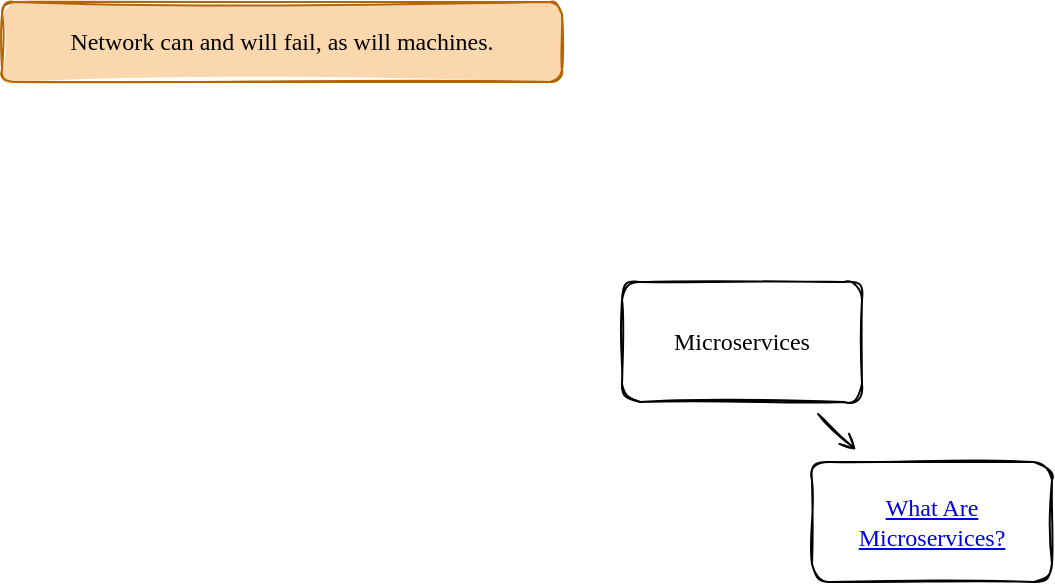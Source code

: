 <mxfile version="20.2.3" type="device" pages="3"><diagram id="-CyxsdIR_kv32mxnBCm7" name="MindMap"><mxGraphModel dx="785" dy="564" grid="1" gridSize="10" guides="1" tooltips="1" connect="1" arrows="1" fold="1" page="1" pageScale="1" pageWidth="850" pageHeight="1100" math="0" shadow="0"><root><mxCell id="0"/><mxCell id="1" parent="0"/><mxCell id="4UTq7UWbENfIUlMjgfQK-3" style="edgeStyle=none;sketch=1;jumpSize=10;orthogonalLoop=1;jettySize=auto;html=1;fontFamily=Comic Sans MS;fontSize=12;endArrow=open;endFill=0;startSize=6;endSize=6;sourcePerimeterSpacing=6;targetPerimeterSpacing=6;" edge="1" parent="1" source="4UTq7UWbENfIUlMjgfQK-1" target="4UTq7UWbENfIUlMjgfQK-2"><mxGeometry relative="1" as="geometry"/></mxCell><mxCell id="4UTq7UWbENfIUlMjgfQK-1" value="Microservices" style="whiteSpace=wrap;html=1;hachureGap=4;fontFamily=Comic Sans MS;fontSize=12;sketch=1;rounded=1;" vertex="1" parent="1"><mxGeometry x="340" y="160" width="120" height="60" as="geometry"/></mxCell><mxCell id="4UTq7UWbENfIUlMjgfQK-2" value="&lt;a href=&quot;data:page/id,m5f6qfyooP-3DUXNlfaz&quot;&gt;What Are Microservices?&lt;/a&gt;" style="whiteSpace=wrap;html=1;hachureGap=4;fontFamily=Comic Sans MS;fontSize=12;sketch=1;rounded=1;" vertex="1" parent="1"><mxGeometry x="435" y="250" width="120" height="60" as="geometry"/></mxCell><mxCell id="EaQ_D9guKEenJEd2441F-1" value="Network can and will fail, as will machines." style="whiteSpace=wrap;html=1;hachureGap=4;fontFamily=Comic Sans MS;fontSize=12;sketch=1;rounded=1;fillColor=#fad7ac;strokeColor=#b46504;fillStyle=solid;" vertex="1" parent="1"><mxGeometry x="30" y="20" width="280" height="40" as="geometry"/></mxCell></root></mxGraphModel></diagram><diagram id="m5f6qfyooP-3DUXNlfaz" name="What Are Microservices?"><mxGraphModel dx="1792" dy="713" grid="1" gridSize="10" guides="1" tooltips="1" connect="1" arrows="1" fold="1" page="0" pageScale="1" pageWidth="850" pageHeight="1100" background="none" math="0" shadow="0"><root><mxCell id="0"/><mxCell id="1" parent="0"/><mxCell id="8c8A2wyxOb4hu5opI_JL-9" style="hachureGap=4;orthogonalLoop=1;jettySize=auto;html=1;fontFamily=Comic Sans MS;fontSize=12;endArrow=open;startSize=8;endSize=8;sourcePerimeterSpacing=8;targetPerimeterSpacing=8;rounded=1;sketch=1;" parent="1" source="8c8A2wyxOb4hu5opI_JL-2" target="8c8A2wyxOb4hu5opI_JL-3" edge="1"><mxGeometry relative="1" as="geometry"/></mxCell><mxCell id="8c8A2wyxOb4hu5opI_JL-2" value="&lt;span style=&quot;font-weight: 400; font-size: 20px;&quot;&gt;&lt;font style=&quot;font-size: 20px;&quot;&gt;Chapter 1 : What Are Microservices?&lt;/font&gt;&lt;/span&gt;" style="whiteSpace=wrap;html=1;hachureGap=4;fontFamily=Comic Sans MS;fontSize=20;sketch=1;rounded=1;fontStyle=1" parent="1" vertex="1"><mxGeometry x="100" y="110" width="435" height="90" as="geometry"/></mxCell><mxCell id="8c8A2wyxOb4hu5opI_JL-3" value="Key Concepts" style="whiteSpace=wrap;html=1;hachureGap=4;fontFamily=Comic Sans MS;fontSize=12;sketch=1;rounded=1;fillColor=#b1ddf0;strokeColor=#10739e;fillStyle=auto;fontStyle=1" parent="1" vertex="1"><mxGeometry x="780" y="260" width="120" height="60" as="geometry"/></mxCell><mxCell id="8c8A2wyxOb4hu5opI_JL-16" style="edgeStyle=orthogonalEdgeStyle;curved=1;rounded=1;sketch=1;hachureGap=4;orthogonalLoop=1;jettySize=auto;html=1;fontFamily=Comic Sans MS;fontSource=https%3A%2F%2Ffonts.googleapis.com%2Fcss%3Ffamily%3DArchitects%2BDaughter;fontSize=12;endArrow=open;startSize=8;endSize=8;sourcePerimeterSpacing=8;targetPerimeterSpacing=8;" parent="1" source="8c8A2wyxOb4hu5opI_JL-4" target="8c8A2wyxOb4hu5opI_JL-12" edge="1"><mxGeometry relative="1" as="geometry"/></mxCell><mxCell id="8c8A2wyxOb4hu5opI_JL-4" value="Independent deployability" style="whiteSpace=wrap;html=1;hachureGap=4;fontFamily=Comic Sans MS;fontSize=12;sketch=1;rounded=1;" parent="1" vertex="1"><mxGeometry x="820" y="330" width="120" height="60" as="geometry"/></mxCell><mxCell id="8c8A2wyxOb4hu5opI_JL-5" value="Modeled around a business domain" style="whiteSpace=wrap;html=1;hachureGap=4;fontFamily=Comic Sans MS;fontSize=12;sketch=1;rounded=1;" parent="1" vertex="1"><mxGeometry x="820" y="400" width="120" height="60" as="geometry"/></mxCell><mxCell id="8c8A2wyxOb4hu5opI_JL-6" value="Owing their own state" style="whiteSpace=wrap;html=1;hachureGap=4;fontFamily=Comic Sans MS;fontSize=12;sketch=1;rounded=1;" parent="1" vertex="1"><mxGeometry x="820" y="470" width="120" height="60" as="geometry"/></mxCell><mxCell id="8c8A2wyxOb4hu5opI_JL-7" value="Size" style="whiteSpace=wrap;html=1;hachureGap=4;fontFamily=Comic Sans MS;fontSize=12;sketch=1;rounded=1;" parent="1" vertex="1"><mxGeometry x="820" y="540" width="120" height="60" as="geometry"/></mxCell><mxCell id="8c8A2wyxOb4hu5opI_JL-8" value="Flexibility" style="whiteSpace=wrap;html=1;hachureGap=4;fontFamily=Comic Sans MS;fontSize=12;sketch=1;rounded=1;" parent="1" vertex="1"><mxGeometry x="820" y="610" width="120" height="60" as="geometry"/></mxCell><mxCell id="8c8A2wyxOb4hu5opI_JL-12" value="No lockstep deployments" style="whiteSpace=wrap;html=1;hachureGap=4;fontFamily=Comic Sans MS;fontSize=12;sketch=1;rounded=1;" parent="1" vertex="1"><mxGeometry x="1005" y="330" width="120" height="60" as="geometry"/></mxCell><mxCell id="cy0WkpFIrtRJYtkPbnjU-2" value="No shared database" style="whiteSpace=wrap;html=1;hachureGap=4;fontFamily=Comic Sans MS;fontSize=12;sketch=1;rounded=1;" parent="1" vertex="1"><mxGeometry x="1005" y="470" width="120" height="60" as="geometry"/></mxCell><mxCell id="cy0WkpFIrtRJYtkPbnjU-4" style="edgeStyle=orthogonalEdgeStyle;curved=1;rounded=1;sketch=1;hachureGap=4;orthogonalLoop=1;jettySize=auto;html=1;fontFamily=Comic Sans MS;fontSource=https%3A%2F%2Ffonts.googleapis.com%2Fcss%3Ffamily%3DArchitects%2BDaughter;fontSize=12;endArrow=open;startSize=8;endSize=8;sourcePerimeterSpacing=8;targetPerimeterSpacing=8;" parent="1" source="8c8A2wyxOb4hu5opI_JL-6" target="cy0WkpFIrtRJYtkPbnjU-2" edge="1"><mxGeometry relative="1" as="geometry"><mxPoint x="958" y="370" as="sourcePoint"/><mxPoint x="1007" y="370" as="targetPoint"/></mxGeometry></mxCell><mxCell id="cy0WkpFIrtRJYtkPbnjU-5" value="Highly contextual, dont worry much" style="whiteSpace=wrap;html=1;hachureGap=4;fontFamily=Comic Sans MS;fontSize=12;sketch=1;rounded=1;" parent="1" vertex="1"><mxGeometry x="1005" y="540" width="120" height="60" as="geometry"/></mxCell><mxCell id="cy0WkpFIrtRJYtkPbnjU-6" style="edgeStyle=orthogonalEdgeStyle;curved=1;rounded=1;sketch=1;hachureGap=4;orthogonalLoop=1;jettySize=auto;html=1;fontFamily=Comic Sans MS;fontSource=https%3A%2F%2Ffonts.googleapis.com%2Fcss%3Ffamily%3DArchitects%2BDaughter;fontSize=12;endArrow=open;startSize=8;endSize=8;sourcePerimeterSpacing=8;targetPerimeterSpacing=8;" parent="1" source="8c8A2wyxOb4hu5opI_JL-7" target="cy0WkpFIrtRJYtkPbnjU-5" edge="1"><mxGeometry relative="1" as="geometry"><mxPoint x="958" y="510" as="sourcePoint"/><mxPoint x="1007" y="510" as="targetPoint"/></mxGeometry></mxCell><mxCell id="cy0WkpFIrtRJYtkPbnjU-7" value="Keep your options open" style="whiteSpace=wrap;html=1;hachureGap=4;fontFamily=Comic Sans MS;fontSize=12;sketch=1;rounded=1;" parent="1" vertex="1"><mxGeometry x="1005" y="610" width="120" height="60" as="geometry"/></mxCell><mxCell id="cy0WkpFIrtRJYtkPbnjU-8" value="Alignement of Architecture and Organization" style="whiteSpace=wrap;html=1;hachureGap=4;fontFamily=Comic Sans MS;fontSize=12;sketch=1;rounded=1;" parent="1" vertex="1"><mxGeometry x="820" y="680" width="120" height="60" as="geometry"/></mxCell><mxCell id="cy0WkpFIrtRJYtkPbnjU-9" style="edgeStyle=orthogonalEdgeStyle;curved=1;rounded=1;sketch=1;hachureGap=4;orthogonalLoop=1;jettySize=auto;html=1;fontFamily=Comic Sans MS;fontSource=https%3A%2F%2Ffonts.googleapis.com%2Fcss%3Ffamily%3DArchitects%2BDaughter;fontSize=12;endArrow=open;startSize=8;endSize=8;sourcePerimeterSpacing=8;targetPerimeterSpacing=8;" parent="1" source="8c8A2wyxOb4hu5opI_JL-8" target="cy0WkpFIrtRJYtkPbnjU-7" edge="1"><mxGeometry relative="1" as="geometry"><mxPoint x="958" y="580" as="sourcePoint"/><mxPoint x="1007" y="580" as="targetPoint"/></mxGeometry></mxCell><mxCell id="cy0WkpFIrtRJYtkPbnjU-10" style="edgeStyle=orthogonalEdgeStyle;curved=1;rounded=1;sketch=1;hachureGap=4;orthogonalLoop=1;jettySize=auto;html=1;fontFamily=Comic Sans MS;fontSource=https%3A%2F%2Ffonts.googleapis.com%2Fcss%3Ffamily%3DArchitects%2BDaughter;fontSize=12;endArrow=open;startSize=8;endSize=8;sourcePerimeterSpacing=8;targetPerimeterSpacing=8;" parent="1" source="cy0WkpFIrtRJYtkPbnjU-8" target="cy0WkpFIrtRJYtkPbnjU-13" edge="1"><mxGeometry relative="1" as="geometry"><mxPoint x="958" y="650" as="sourcePoint"/><mxPoint x="1007" y="650" as="targetPoint"/></mxGeometry></mxCell><mxCell id="cy0WkpFIrtRJYtkPbnjU-11" value="Adopt microservices incrementally like turning a dial" style="whiteSpace=wrap;html=1;hachureGap=4;fontFamily=Comic Sans MS;fontSize=12;sketch=1;rounded=1;" parent="1" vertex="1"><mxGeometry x="1170" y="610" width="120" height="60" as="geometry"/></mxCell><mxCell id="cy0WkpFIrtRJYtkPbnjU-13" value="Teams in organization aligned with architecture" style="whiteSpace=wrap;html=1;hachureGap=4;fontFamily=Comic Sans MS;fontSize=12;sketch=1;rounded=1;" parent="1" vertex="1"><mxGeometry x="1005" y="680" width="120" height="60" as="geometry"/></mxCell><mxCell id="cy0WkpFIrtRJYtkPbnjU-14" value="Monolith" style="whiteSpace=wrap;html=1;hachureGap=4;fontFamily=Comic Sans MS;fontSize=12;sketch=1;rounded=1;fontStyle=1" parent="1" vertex="1"><mxGeometry x="-10" y="300" width="120" height="60" as="geometry"/></mxCell><mxCell id="cy0WkpFIrtRJYtkPbnjU-15" style="hachureGap=4;orthogonalLoop=1;jettySize=auto;html=1;fontFamily=Comic Sans MS;fontSize=12;endArrow=open;startSize=8;endSize=8;sourcePerimeterSpacing=8;targetPerimeterSpacing=8;rounded=1;sketch=1;" parent="1" source="8c8A2wyxOb4hu5opI_JL-2" target="cy0WkpFIrtRJYtkPbnjU-14" edge="1"><mxGeometry relative="1" as="geometry"><mxPoint x="422" y="340" as="sourcePoint"/><mxPoint x="210" y="432" as="targetPoint"/></mxGeometry></mxCell><mxCell id="cy0WkpFIrtRJYtkPbnjU-21" style="edgeStyle=orthogonalEdgeStyle;curved=1;rounded=1;sketch=1;hachureGap=4;orthogonalLoop=1;jettySize=auto;html=1;fontFamily=Comic Sans MS;fontSource=https%3A%2F%2Ffonts.googleapis.com%2Fcss%3Ffamily%3DArchitects%2BDaughter;fontSize=12;endArrow=open;startSize=8;endSize=8;sourcePerimeterSpacing=8;targetPerimeterSpacing=8;" parent="1" source="cy0WkpFIrtRJYtkPbnjU-7" target="cy0WkpFIrtRJYtkPbnjU-11" edge="1"><mxGeometry relative="1" as="geometry"><mxPoint x="958" y="650" as="sourcePoint"/><mxPoint x="1007.0" y="650" as="targetPoint"/></mxGeometry></mxCell><mxCell id="cy0WkpFIrtRJYtkPbnjU-22" value="Single Process&lt;br&gt;&amp;lt;type&amp;gt;" style="whiteSpace=wrap;html=1;hachureGap=4;fontFamily=Comic Sans MS;fontSize=12;sketch=1;rounded=1;fillColor=#b1ddf0;strokeColor=#10739e;" parent="1" vertex="1"><mxGeometry x="-220" y="240" width="120" height="60" as="geometry"/></mxCell><mxCell id="cy0WkpFIrtRJYtkPbnjU-23" value="Modular&lt;br&gt;&amp;lt;type&amp;gt;" style="whiteSpace=wrap;html=1;hachureGap=4;fontFamily=Comic Sans MS;fontSize=12;sketch=1;rounded=1;fillColor=#b0e3e6;strokeColor=#0e8088;" parent="1" vertex="1"><mxGeometry x="-220" y="340" width="120" height="60" as="geometry"/></mxCell><mxCell id="cy0WkpFIrtRJYtkPbnjU-24" style="rounded=1;sketch=1;hachureGap=4;orthogonalLoop=1;jettySize=auto;html=1;fontFamily=Comic Sans MS;fontSource=https%3A%2F%2Ffonts.googleapis.com%2Fcss%3Ffamily%3DArchitects%2BDaughter;fontSize=12;endArrow=open;startSize=8;endSize=8;sourcePerimeterSpacing=8;targetPerimeterSpacing=8;" parent="1" source="cy0WkpFIrtRJYtkPbnjU-14" target="cy0WkpFIrtRJYtkPbnjU-22" edge="1"><mxGeometry relative="1" as="geometry"><mxPoint x="318" y="540" as="sourcePoint"/><mxPoint x="367.0" y="540" as="targetPoint"/></mxGeometry></mxCell><mxCell id="cy0WkpFIrtRJYtkPbnjU-25" style="rounded=1;sketch=1;hachureGap=4;orthogonalLoop=1;jettySize=auto;html=1;fontFamily=Comic Sans MS;fontSource=https%3A%2F%2Ffonts.googleapis.com%2Fcss%3Ffamily%3DArchitects%2BDaughter;fontSize=12;endArrow=open;startSize=8;endSize=8;sourcePerimeterSpacing=8;targetPerimeterSpacing=8;" parent="1" source="cy0WkpFIrtRJYtkPbnjU-14" target="cy0WkpFIrtRJYtkPbnjU-23" edge="1"><mxGeometry relative="1" as="geometry"><mxPoint x="318" y="540" as="sourcePoint"/><mxPoint x="367.0" y="540" as="targetPoint"/></mxGeometry></mxCell><mxCell id="cy0WkpFIrtRJYtkPbnjU-26" value="Effective for smaller orgs" style="whiteSpace=wrap;html=1;hachureGap=4;fontFamily=Comic Sans MS;fontSize=12;sketch=1;rounded=1;" parent="1" vertex="1"><mxGeometry x="-380" y="240" width="120" height="60" as="geometry"/></mxCell><mxCell id="cy0WkpFIrtRJYtkPbnjU-27" value="Excellent for many orgs" style="whiteSpace=wrap;html=1;hachureGap=4;fontFamily=Comic Sans MS;fontSize=12;sketch=1;rounded=1;" parent="1" vertex="1"><mxGeometry x="-380" y="340" width="120" height="60" as="geometry"/></mxCell><mxCell id="cy0WkpFIrtRJYtkPbnjU-28" style="edgeStyle=orthogonalEdgeStyle;curved=1;rounded=1;sketch=1;hachureGap=4;orthogonalLoop=1;jettySize=auto;html=1;fontFamily=Comic Sans MS;fontSource=https%3A%2F%2Ffonts.googleapis.com%2Fcss%3Ffamily%3DArchitects%2BDaughter;fontSize=12;endArrow=open;startSize=8;endSize=8;sourcePerimeterSpacing=8;targetPerimeterSpacing=8;" parent="1" source="cy0WkpFIrtRJYtkPbnjU-22" target="cy0WkpFIrtRJYtkPbnjU-26" edge="1"><mxGeometry relative="1" as="geometry"><mxPoint x="-8" y="340.043" as="sourcePoint"/><mxPoint x="-82" y="280.043" as="targetPoint"/></mxGeometry></mxCell><mxCell id="cy0WkpFIrtRJYtkPbnjU-29" style="edgeStyle=orthogonalEdgeStyle;curved=1;rounded=1;sketch=1;hachureGap=4;orthogonalLoop=1;jettySize=auto;html=1;fontFamily=Comic Sans MS;fontSource=https%3A%2F%2Ffonts.googleapis.com%2Fcss%3Ffamily%3DArchitects%2BDaughter;fontSize=12;endArrow=open;startSize=8;endSize=8;sourcePerimeterSpacing=8;targetPerimeterSpacing=8;" parent="1" source="cy0WkpFIrtRJYtkPbnjU-23" target="cy0WkpFIrtRJYtkPbnjU-27" edge="1"><mxGeometry relative="1" as="geometry"><mxPoint x="-218" y="280" as="sourcePoint"/><mxPoint x="-242" y="280" as="targetPoint"/></mxGeometry></mxCell><mxCell id="cy0WkpFIrtRJYtkPbnjU-30" value="Distributed&lt;br&gt;&amp;lt;type&amp;gt;" style="whiteSpace=wrap;html=1;hachureGap=4;fontFamily=Comic Sans MS;fontSize=12;sketch=1;rounded=1;fillColor=#fad9d5;strokeColor=#ae4132;fillStyle=auto;" parent="1" vertex="1"><mxGeometry x="-220" y="430" width="120" height="60" as="geometry"/></mxCell><mxCell id="cy0WkpFIrtRJYtkPbnjU-32" value="No distributed system challenges" style="whiteSpace=wrap;html=1;hachureGap=4;fontFamily=Comic Sans MS;fontSize=12;sketch=1;rounded=1;" parent="1" vertex="1"><mxGeometry x="-550" y="310" width="120" height="60" as="geometry"/></mxCell><mxCell id="cy0WkpFIrtRJYtkPbnjU-33" value="Allow for high degree of parallel work" style="whiteSpace=wrap;html=1;hachureGap=4;fontFamily=Comic Sans MS;fontSize=12;sketch=1;rounded=1;" parent="1" vertex="1"><mxGeometry x="-550" y="380" width="120" height="60" as="geometry"/></mxCell><mxCell id="cy0WkpFIrtRJYtkPbnjU-35" style="rounded=1;sketch=1;hachureGap=4;orthogonalLoop=1;jettySize=auto;html=1;fontFamily=Comic Sans MS;fontSource=https%3A%2F%2Ffonts.googleapis.com%2Fcss%3Ffamily%3DArchitects%2BDaughter;fontSize=12;endArrow=open;startSize=8;endSize=8;sourcePerimeterSpacing=8;targetPerimeterSpacing=8;" parent="1" source="cy0WkpFIrtRJYtkPbnjU-27" target="cy0WkpFIrtRJYtkPbnjU-32" edge="1"><mxGeometry relative="1" as="geometry"><mxPoint x="-218" y="380" as="sourcePoint"/><mxPoint x="-242" y="380" as="targetPoint"/></mxGeometry></mxCell><mxCell id="cy0WkpFIrtRJYtkPbnjU-36" style="rounded=1;sketch=1;hachureGap=4;orthogonalLoop=1;jettySize=auto;html=1;fontFamily=Comic Sans MS;fontSource=https%3A%2F%2Ffonts.googleapis.com%2Fcss%3Ffamily%3DArchitects%2BDaughter;fontSize=12;endArrow=open;startSize=8;endSize=8;sourcePerimeterSpacing=8;targetPerimeterSpacing=8;" parent="1" source="cy0WkpFIrtRJYtkPbnjU-27" target="cy0WkpFIrtRJYtkPbnjU-33" edge="1"><mxGeometry relative="1" as="geometry"><mxPoint x="-378" y="380.043" as="sourcePoint"/><mxPoint x="-420" y="350" as="targetPoint"/></mxGeometry></mxCell><mxCell id="cy0WkpFIrtRJYtkPbnjU-37" style="rounded=1;sketch=1;hachureGap=4;orthogonalLoop=1;jettySize=auto;html=1;fontFamily=Comic Sans MS;fontSource=https%3A%2F%2Ffonts.googleapis.com%2Fcss%3Ffamily%3DArchitects%2BDaughter;fontSize=12;endArrow=open;startSize=8;endSize=8;sourcePerimeterSpacing=8;targetPerimeterSpacing=8;" parent="1" source="cy0WkpFIrtRJYtkPbnjU-14" target="cy0WkpFIrtRJYtkPbnjU-30" edge="1"><mxGeometry relative="1" as="geometry"><mxPoint x="-8" y="352.952" as="sourcePoint"/><mxPoint x="-82" y="367.048" as="targetPoint"/></mxGeometry></mxCell><mxCell id="cy0WkpFIrtRJYtkPbnjU-38" value="Distributed services that have to be deployed together" style="whiteSpace=wrap;html=1;hachureGap=4;fontFamily=Comic Sans MS;fontSize=12;sketch=1;rounded=1;" parent="1" vertex="1"><mxGeometry x="-380" y="430" width="120" height="60" as="geometry"/></mxCell><mxCell id="cy0WkpFIrtRJYtkPbnjU-39" value="When all functionality in a system must be deployed together" style="whiteSpace=wrap;html=1;hachureGap=4;fontFamily=Comic Sans MS;fontSize=12;sketch=1;rounded=1;fillColor=#fad7ac;strokeColor=#b46504;" parent="1" vertex="1"><mxGeometry x="-10" y="410" width="120" height="70" as="geometry"/></mxCell><mxCell id="cy0WkpFIrtRJYtkPbnjU-40" style="rounded=1;sketch=1;hachureGap=4;orthogonalLoop=1;jettySize=auto;html=1;fontFamily=Comic Sans MS;fontSource=https%3A%2F%2Ffonts.googleapis.com%2Fcss%3Ffamily%3DArchitects%2BDaughter;fontSize=12;endArrow=open;startSize=8;endSize=8;sourcePerimeterSpacing=8;targetPerimeterSpacing=8;" parent="1" source="cy0WkpFIrtRJYtkPbnjU-14" target="cy0WkpFIrtRJYtkPbnjU-39" edge="1"><mxGeometry relative="1" as="geometry"><mxPoint x="-1.385" y="378.0" as="sourcePoint"/><mxPoint x="-88.615" y="432" as="targetPoint"/></mxGeometry></mxCell><mxCell id="cy0WkpFIrtRJYtkPbnjU-41" style="rounded=1;sketch=1;hachureGap=4;orthogonalLoop=1;jettySize=auto;html=1;fontFamily=Comic Sans MS;fontSource=https%3A%2F%2Ffonts.googleapis.com%2Fcss%3Ffamily%3DArchitects%2BDaughter;fontSize=12;endArrow=open;startSize=8;endSize=8;sourcePerimeterSpacing=8;targetPerimeterSpacing=8;" parent="1" source="cy0WkpFIrtRJYtkPbnjU-30" target="cy0WkpFIrtRJYtkPbnjU-38" edge="1"><mxGeometry relative="1" as="geometry"><mxPoint x="-1.385" y="378.0" as="sourcePoint"/><mxPoint x="-88.615" y="432" as="targetPoint"/></mxGeometry></mxCell><mxCell id="BOQbZg_xBZOf8zEPFLRS-1" value="Advanteges" style="whiteSpace=wrap;html=1;hachureGap=4;fontFamily=Comic Sans MS;fontSize=12;sketch=1;rounded=1;" vertex="1" parent="1"><mxGeometry x="-190" y="520" width="120" height="60" as="geometry"/></mxCell><mxCell id="BOQbZg_xBZOf8zEPFLRS-2" style="rounded=1;sketch=1;hachureGap=4;orthogonalLoop=1;jettySize=auto;html=1;fontFamily=Comic Sans MS;fontSource=https%3A%2F%2Ffonts.googleapis.com%2Fcss%3Ffamily%3DArchitects%2BDaughter;fontSize=12;endArrow=open;startSize=8;endSize=8;sourcePerimeterSpacing=8;targetPerimeterSpacing=8;" edge="1" parent="1" source="cy0WkpFIrtRJYtkPbnjU-14" target="BOQbZg_xBZOf8zEPFLRS-1"><mxGeometry relative="1" as="geometry"><mxPoint x="-1.385" y="378.0" as="sourcePoint"/><mxPoint x="-88.615" y="432" as="targetPoint"/></mxGeometry></mxCell><mxCell id="BOQbZg_xBZOf8zEPFLRS-3" value="Deployability: relativly simple to deploy" style="whiteSpace=wrap;html=1;hachureGap=4;fontFamily=Comic Sans MS;fontSize=12;sketch=1;rounded=1;" vertex="1" parent="1"><mxGeometry x="-170" y="590" width="120" height="60" as="geometry"/></mxCell><mxCell id="BOQbZg_xBZOf8zEPFLRS-4" value="Code reuse:&lt;br&gt;&amp;nbsp;all the code is there; just use it&amp;nbsp;" style="whiteSpace=wrap;html=1;hachureGap=4;fontFamily=Comic Sans MS;fontSize=12;sketch=1;rounded=1;" vertex="1" parent="1"><mxGeometry x="-170" y="660" width="120" height="60" as="geometry"/></mxCell><mxCell id="BOQbZg_xBZOf8zEPFLRS-5" value="Advanteges" style="whiteSpace=wrap;html=1;hachureGap=4;fontFamily=Comic Sans MS;fontSize=12;sketch=1;rounded=1;fillColor=#b0e3e6;strokeColor=#0e8088;fillStyle=auto;fontStyle=1" vertex="1" parent="1"><mxGeometry x="590" y="310" width="120" height="60" as="geometry"/></mxCell><mxCell id="BOQbZg_xBZOf8zEPFLRS-6" style="hachureGap=4;orthogonalLoop=1;jettySize=auto;html=1;fontFamily=Comic Sans MS;fontSize=12;endArrow=open;startSize=8;endSize=8;sourcePerimeterSpacing=8;targetPerimeterSpacing=8;rounded=1;sketch=1;" edge="1" parent="1" source="8c8A2wyxOb4hu5opI_JL-2" target="BOQbZg_xBZOf8zEPFLRS-5"><mxGeometry relative="1" as="geometry"><mxPoint x="465.412" y="378" as="sourcePoint"/><mxPoint x="404.588" y="472.0" as="targetPoint"/></mxGeometry></mxCell><mxCell id="BOQbZg_xBZOf8zEPFLRS-7" value="Technology Heterogeneity" style="whiteSpace=wrap;html=1;hachureGap=4;fontFamily=Comic Sans MS;fontSize=12;sketch=1;rounded=1;" vertex="1" parent="1"><mxGeometry x="630" y="380" width="120" height="60" as="geometry"/></mxCell><mxCell id="BOQbZg_xBZOf8zEPFLRS-8" value="Robustness" style="whiteSpace=wrap;html=1;hachureGap=4;fontFamily=Comic Sans MS;fontSize=12;sketch=1;rounded=1;" vertex="1" parent="1"><mxGeometry x="630" y="450" width="120" height="60" as="geometry"/></mxCell><mxCell id="BOQbZg_xBZOf8zEPFLRS-11" value="Ease of Deployment" style="whiteSpace=wrap;html=1;hachureGap=4;fontFamily=Comic Sans MS;fontSize=12;sketch=1;rounded=1;" vertex="1" parent="1"><mxGeometry x="630" y="590" width="120" height="60" as="geometry"/></mxCell><mxCell id="BOQbZg_xBZOf8zEPFLRS-12" value="Organizational Aligment" style="whiteSpace=wrap;html=1;hachureGap=4;fontFamily=Comic Sans MS;fontSize=12;sketch=1;rounded=1;" vertex="1" parent="1"><mxGeometry x="630" y="660" width="120" height="60" as="geometry"/></mxCell><mxCell id="BOQbZg_xBZOf8zEPFLRS-13" style="rounded=1;sketch=1;hachureGap=4;orthogonalLoop=1;jettySize=auto;html=1;fontFamily=Comic Sans MS;fontSize=12;endArrow=open;startSize=8;endSize=8;sourcePerimeterSpacing=8;targetPerimeterSpacing=8;dashed=1;" edge="1" parent="1" source="BOQbZg_xBZOf8zEPFLRS-8" target="8c8A2wyxOb4hu5opI_JL-7"><mxGeometry relative="1" as="geometry"><mxPoint x="758" y="557.158" as="sourcePoint"/><mxPoint x="1192.0" y="284.919" as="targetPoint"/></mxGeometry></mxCell><mxCell id="BOQbZg_xBZOf8zEPFLRS-14" style="rounded=1;sketch=1;hachureGap=4;orthogonalLoop=1;jettySize=auto;html=1;fontFamily=Comic Sans MS;fontSize=12;endArrow=open;startSize=8;endSize=8;sourcePerimeterSpacing=8;targetPerimeterSpacing=8;dashed=1;" edge="1" parent="1" source="BOQbZg_xBZOf8zEPFLRS-8" target="8c8A2wyxOb4hu5opI_JL-6"><mxGeometry relative="1" as="geometry"><mxPoint x="758" y="532.105" as="sourcePoint"/><mxPoint x="822.0" y="572.842" as="targetPoint"/></mxGeometry></mxCell><mxCell id="BOQbZg_xBZOf8zEPFLRS-15" style="rounded=1;sketch=1;hachureGap=4;orthogonalLoop=1;jettySize=auto;html=1;fontFamily=Comic Sans MS;fontSize=12;endArrow=open;startSize=8;endSize=8;sourcePerimeterSpacing=8;targetPerimeterSpacing=8;dashed=1;" edge="1" parent="1" source="BOQbZg_xBZOf8zEPFLRS-11" target="8c8A2wyxOb4hu5opI_JL-8"><mxGeometry relative="1" as="geometry"><mxPoint x="768" y="522.211" as="sourcePoint"/><mxPoint x="822.0" y="547.789" as="targetPoint"/></mxGeometry></mxCell><mxCell id="BOQbZg_xBZOf8zEPFLRS-16" style="rounded=1;sketch=1;hachureGap=4;orthogonalLoop=1;jettySize=auto;html=1;fontFamily=Comic Sans MS;fontSize=12;endArrow=open;startSize=8;endSize=8;sourcePerimeterSpacing=8;targetPerimeterSpacing=8;dashed=1;" edge="1" parent="1" source="BOQbZg_xBZOf8zEPFLRS-12" target="cy0WkpFIrtRJYtkPbnjU-8"><mxGeometry relative="1" as="geometry"><mxPoint x="768" y="637.158" as="sourcePoint"/><mxPoint x="822.0" y="642.842" as="targetPoint"/></mxGeometry></mxCell><mxCell id="BOQbZg_xBZOf8zEPFLRS-18" value="Scaling" style="whiteSpace=wrap;html=1;hachureGap=4;fontFamily=Comic Sans MS;fontSize=12;sketch=1;rounded=1;" vertex="1" parent="1"><mxGeometry x="630" y="520" width="120" height="60" as="geometry"/></mxCell><mxCell id="BOQbZg_xBZOf8zEPFLRS-19" style="rounded=1;sketch=1;hachureGap=4;orthogonalLoop=1;jettySize=auto;html=1;fontFamily=Comic Sans MS;fontSize=12;endArrow=open;startSize=8;endSize=8;sourcePerimeterSpacing=8;targetPerimeterSpacing=8;dashed=1;" edge="1" parent="1" source="BOQbZg_xBZOf8zEPFLRS-18" target="8c8A2wyxOb4hu5opI_JL-7"><mxGeometry relative="1" as="geometry"><mxPoint x="768" y="637.158" as="sourcePoint"/><mxPoint x="822" y="642.842" as="targetPoint"/></mxGeometry></mxCell><mxCell id="BOQbZg_xBZOf8zEPFLRS-20" style="rounded=1;sketch=1;hachureGap=4;orthogonalLoop=1;jettySize=auto;html=1;fontFamily=Comic Sans MS;fontSize=12;endArrow=open;startSize=8;endSize=8;sourcePerimeterSpacing=8;targetPerimeterSpacing=8;dashed=1;" edge="1" parent="1" source="BOQbZg_xBZOf8zEPFLRS-18" target="8c8A2wyxOb4hu5opI_JL-8"><mxGeometry relative="1" as="geometry"><mxPoint x="768" y="567.158" as="sourcePoint"/><mxPoint x="822" y="572.842" as="targetPoint"/></mxGeometry></mxCell><mxCell id="BOQbZg_xBZOf8zEPFLRS-21" value="Pain Points" style="whiteSpace=wrap;html=1;hachureGap=4;fontFamily=Comic Sans MS;fontSize=12;sketch=1;rounded=1;fillColor=#fad9d5;strokeColor=#ae4132;fillStyle=auto;fontStyle=1" vertex="1" parent="1"><mxGeometry x="190" y="310" width="120" height="60" as="geometry"/></mxCell><mxCell id="BOQbZg_xBZOf8zEPFLRS-24" value="Developer Expreience" style="whiteSpace=wrap;html=1;hachureGap=4;fontFamily=Comic Sans MS;fontSize=12;sketch=1;rounded=1;" vertex="1" parent="1"><mxGeometry x="230" y="380" width="120" height="60" as="geometry"/></mxCell><mxCell id="BOQbZg_xBZOf8zEPFLRS-25" value="Can't run the entire system on one machine" style="whiteSpace=wrap;html=1;hachureGap=4;fontFamily=Comic Sans MS;fontSize=12;sketch=1;rounded=1;" vertex="1" parent="1"><mxGeometry x="410" y="380" width="120" height="60" as="geometry"/></mxCell><mxCell id="BOQbZg_xBZOf8zEPFLRS-27" style="edgeStyle=orthogonalEdgeStyle;curved=1;rounded=1;sketch=1;hachureGap=4;orthogonalLoop=1;jettySize=auto;html=1;fontFamily=Comic Sans MS;fontSource=https%3A%2F%2Ffonts.googleapis.com%2Fcss%3Ffamily%3DArchitects%2BDaughter;fontSize=12;endArrow=open;startSize=8;endSize=8;sourcePerimeterSpacing=8;targetPerimeterSpacing=8;" edge="1" parent="1" source="BOQbZg_xBZOf8zEPFLRS-24" target="BOQbZg_xBZOf8zEPFLRS-25"><mxGeometry relative="1" as="geometry"><mxPoint x="558.0" y="290" as="sourcePoint"/><mxPoint x="607.0" y="290" as="targetPoint"/></mxGeometry></mxCell><mxCell id="BOQbZg_xBZOf8zEPFLRS-28" value="Technology &lt;br&gt;Overload" style="whiteSpace=wrap;html=1;hachureGap=4;fontFamily=Comic Sans MS;fontSize=12;sketch=1;rounded=1;" vertex="1" parent="1"><mxGeometry x="230" y="450" width="120" height="60" as="geometry"/></mxCell><mxCell id="BOQbZg_xBZOf8zEPFLRS-29" value="Weight and complexity of new technologies" style="whiteSpace=wrap;html=1;hachureGap=4;fontFamily=Comic Sans MS;fontSize=12;sketch=1;rounded=1;" vertex="1" parent="1"><mxGeometry x="410" y="450" width="120" height="60" as="geometry"/></mxCell><mxCell id="BOQbZg_xBZOf8zEPFLRS-30" style="edgeStyle=orthogonalEdgeStyle;curved=1;rounded=1;sketch=1;hachureGap=4;orthogonalLoop=1;jettySize=auto;html=1;fontFamily=Comic Sans MS;fontSource=https%3A%2F%2Ffonts.googleapis.com%2Fcss%3Ffamily%3DArchitects%2BDaughter;fontSize=12;endArrow=open;startSize=8;endSize=8;sourcePerimeterSpacing=8;targetPerimeterSpacing=8;" edge="1" parent="1" source="BOQbZg_xBZOf8zEPFLRS-28" target="BOQbZg_xBZOf8zEPFLRS-29"><mxGeometry relative="1" as="geometry"><mxPoint x="368" y="420" as="sourcePoint"/><mxPoint x="412.0" y="420" as="targetPoint"/></mxGeometry></mxCell><mxCell id="BOQbZg_xBZOf8zEPFLRS-31" value="Cost" style="whiteSpace=wrap;html=1;hachureGap=4;fontFamily=Comic Sans MS;fontSize=12;sketch=1;rounded=1;" vertex="1" parent="1"><mxGeometry x="230" y="520" width="120" height="60" as="geometry"/></mxCell><mxCell id="BOQbZg_xBZOf8zEPFLRS-32" value="Can drive more profit, but not to reduce costs&amp;nbsp;" style="whiteSpace=wrap;html=1;hachureGap=4;fontFamily=Comic Sans MS;fontSize=12;sketch=1;rounded=1;" vertex="1" parent="1"><mxGeometry x="410" y="520" width="120" height="60" as="geometry"/></mxCell><mxCell id="BOQbZg_xBZOf8zEPFLRS-33" style="edgeStyle=orthogonalEdgeStyle;curved=1;rounded=1;sketch=1;hachureGap=4;orthogonalLoop=1;jettySize=auto;html=1;fontFamily=Comic Sans MS;fontSource=https%3A%2F%2Ffonts.googleapis.com%2Fcss%3Ffamily%3DArchitects%2BDaughter;fontSize=12;endArrow=open;startSize=8;endSize=8;sourcePerimeterSpacing=8;targetPerimeterSpacing=8;" edge="1" parent="1" source="BOQbZg_xBZOf8zEPFLRS-31" target="BOQbZg_xBZOf8zEPFLRS-32"><mxGeometry relative="1" as="geometry"><mxPoint x="368" y="490" as="sourcePoint"/><mxPoint x="412.0" y="490" as="targetPoint"/></mxGeometry></mxCell><mxCell id="BOQbZg_xBZOf8zEPFLRS-35" value="Reporting" style="whiteSpace=wrap;html=1;hachureGap=4;fontFamily=Comic Sans MS;fontSize=12;sketch=1;rounded=1;" vertex="1" parent="1"><mxGeometry x="230" y="590" width="120" height="60" as="geometry"/></mxCell><mxCell id="BOQbZg_xBZOf8zEPFLRS-36" value="Complexreporting logic as data is distributed" style="whiteSpace=wrap;html=1;hachureGap=4;fontFamily=Comic Sans MS;fontSize=12;sketch=1;rounded=1;" vertex="1" parent="1"><mxGeometry x="410" y="590" width="120" height="60" as="geometry"/></mxCell><mxCell id="BOQbZg_xBZOf8zEPFLRS-37" style="edgeStyle=orthogonalEdgeStyle;curved=1;rounded=1;sketch=1;hachureGap=4;orthogonalLoop=1;jettySize=auto;html=1;fontFamily=Comic Sans MS;fontSource=https%3A%2F%2Ffonts.googleapis.com%2Fcss%3Ffamily%3DArchitects%2BDaughter;fontSize=12;endArrow=open;startSize=8;endSize=8;sourcePerimeterSpacing=8;targetPerimeterSpacing=8;" edge="1" parent="1" source="BOQbZg_xBZOf8zEPFLRS-35" target="BOQbZg_xBZOf8zEPFLRS-36"><mxGeometry relative="1" as="geometry"><mxPoint x="368" y="560" as="sourcePoint"/><mxPoint x="412.0" y="560" as="targetPoint"/></mxGeometry></mxCell><mxCell id="BOQbZg_xBZOf8zEPFLRS-38" value="Monitoring and Troubleshooting" style="whiteSpace=wrap;html=1;hachureGap=4;fontFamily=Comic Sans MS;fontSize=12;sketch=1;rounded=1;" vertex="1" parent="1"><mxGeometry x="230" y="660" width="120" height="60" as="geometry"/></mxCell><mxCell id="BOQbZg_xBZOf8zEPFLRS-39" value="Security" style="whiteSpace=wrap;html=1;hachureGap=4;fontFamily=Comic Sans MS;fontSize=12;sketch=1;rounded=1;" vertex="1" parent="1"><mxGeometry x="230" y="730" width="120" height="60" as="geometry"/></mxCell><mxCell id="BOQbZg_xBZOf8zEPFLRS-40" value="Testing" style="whiteSpace=wrap;html=1;hachureGap=4;fontFamily=Comic Sans MS;fontSize=12;sketch=1;rounded=1;" vertex="1" parent="1"><mxGeometry x="230" y="800" width="120" height="60" as="geometry"/></mxCell><mxCell id="BOQbZg_xBZOf8zEPFLRS-42" value="Latency" style="whiteSpace=wrap;html=1;hachureGap=4;fontFamily=Comic Sans MS;fontSize=12;sketch=1;rounded=1;" vertex="1" parent="1"><mxGeometry x="230" y="870" width="120" height="60" as="geometry"/></mxCell><mxCell id="BOQbZg_xBZOf8zEPFLRS-43" value="Data Consistency" style="whiteSpace=wrap;html=1;hachureGap=4;fontFamily=Comic Sans MS;fontSize=12;sketch=1;rounded=1;" vertex="1" parent="1"><mxGeometry x="230" y="940" width="120" height="60" as="geometry"/></mxCell><mxCell id="BOQbZg_xBZOf8zEPFLRS-44" value="Developer Expreience" style="whiteSpace=wrap;html=1;hachureGap=4;fontFamily=Comic Sans MS;fontSize=12;sketch=1;rounded=1;" vertex="1" parent="1"><mxGeometry x="230" y="380" width="120" height="60" as="geometry"/></mxCell><mxCell id="BOQbZg_xBZOf8zEPFLRS-45" value="Technology &lt;br&gt;Overload" style="whiteSpace=wrap;html=1;hachureGap=4;fontFamily=Comic Sans MS;fontSize=12;sketch=1;rounded=1;" vertex="1" parent="1"><mxGeometry x="230" y="450" width="120" height="60" as="geometry"/></mxCell><mxCell id="BOQbZg_xBZOf8zEPFLRS-46" value="Cost" style="whiteSpace=wrap;html=1;hachureGap=4;fontFamily=Comic Sans MS;fontSize=12;sketch=1;rounded=1;" vertex="1" parent="1"><mxGeometry x="230" y="520" width="120" height="60" as="geometry"/></mxCell><mxCell id="BOQbZg_xBZOf8zEPFLRS-47" value="Reporting" style="whiteSpace=wrap;html=1;hachureGap=4;fontFamily=Comic Sans MS;fontSize=12;sketch=1;rounded=1;" vertex="1" parent="1"><mxGeometry x="230" y="590" width="120" height="60" as="geometry"/></mxCell><mxCell id="BOQbZg_xBZOf8zEPFLRS-48" value="Monitoring and Troubleshooting" style="whiteSpace=wrap;html=1;hachureGap=4;fontFamily=Comic Sans MS;fontSize=12;sketch=1;rounded=1;" vertex="1" parent="1"><mxGeometry x="230" y="660" width="120" height="60" as="geometry"/></mxCell><mxCell id="BOQbZg_xBZOf8zEPFLRS-49" value="Security" style="whiteSpace=wrap;html=1;hachureGap=4;fontFamily=Comic Sans MS;fontSize=12;sketch=1;rounded=1;" vertex="1" parent="1"><mxGeometry x="230" y="730" width="120" height="60" as="geometry"/></mxCell><mxCell id="j0GRTWzVLlvKaOUJwSDK-1" value="Release and deploy each microservice independently" style="whiteSpace=wrap;html=1;hachureGap=4;fontFamily=Comic Sans MS;fontSize=12;sketch=1;rounded=1;" vertex="1" parent="1"><mxGeometry x="110" y="2240" width="120" height="60" as="geometry"/></mxCell><mxCell id="j0GRTWzVLlvKaOUJwSDK-2" value="Just Enough Domain Driven Design" style="whiteSpace=wrap;html=1;hachureGap=4;fontFamily=Comic Sans MS;fontSize=12;sketch=1;rounded=1;" vertex="1" parent="1"><mxGeometry x="120" y="2120" width="120" height="60" as="geometry"/></mxCell><mxCell id="j0GRTWzVLlvKaOUJwSDK-3" style="edgeStyle=orthogonalEdgeStyle;curved=1;rounded=1;sketch=1;hachureGap=4;orthogonalLoop=1;jettySize=auto;html=1;fontFamily=Comic Sans MS;fontSource=https%3A%2F%2Ffonts.googleapis.com%2Fcss%3Ffamily%3DArchitects%2BDaughter;fontSize=12;endArrow=open;startSize=8;endSize=8;sourcePerimeterSpacing=8;targetPerimeterSpacing=8;" edge="1" parent="1" source="j0GRTWzVLlvKaOUJwSDK-14" target="j0GRTWzVLlvKaOUJwSDK-2"><mxGeometry relative="1" as="geometry"><mxPoint x="-292.0" y="2100" as="sourcePoint"/><mxPoint x="-243.0" y="2100" as="targetPoint"/></mxGeometry></mxCell><mxCell id="j0GRTWzVLlvKaOUJwSDK-4" value="Ubiquitous language" style="whiteSpace=wrap;html=1;hachureGap=4;fontFamily=Comic Sans MS;fontSize=12;sketch=1;rounded=1;" vertex="1" parent="1"><mxGeometry x="295" y="2120" width="120" height="60" as="geometry"/></mxCell><mxCell id="j0GRTWzVLlvKaOUJwSDK-5" style="edgeStyle=orthogonalEdgeStyle;curved=1;rounded=1;sketch=1;hachureGap=4;orthogonalLoop=1;jettySize=auto;html=1;fontFamily=Comic Sans MS;fontSource=https%3A%2F%2Ffonts.googleapis.com%2Fcss%3Ffamily%3DArchitects%2BDaughter;fontSize=12;endArrow=open;startSize=8;endSize=8;sourcePerimeterSpacing=8;targetPerimeterSpacing=8;" edge="1" parent="1" source="j0GRTWzVLlvKaOUJwSDK-2" target="j0GRTWzVLlvKaOUJwSDK-4"><mxGeometry relative="1" as="geometry"><mxPoint x="73" y="2160" as="sourcePoint"/><mxPoint x="122" y="2160" as="targetPoint"/></mxGeometry></mxCell><mxCell id="j0GRTWzVLlvKaOUJwSDK-6" style="rounded=1;sketch=1;hachureGap=4;orthogonalLoop=1;jettySize=auto;html=1;fontFamily=Comic Sans MS;fontSize=12;endArrow=open;startSize=8;endSize=8;sourcePerimeterSpacing=8;targetPerimeterSpacing=8;" edge="1" parent="1" source="j0GRTWzVLlvKaOUJwSDK-7" target="j0GRTWzVLlvKaOUJwSDK-13"><mxGeometry relative="1" as="geometry"/></mxCell><mxCell id="j0GRTWzVLlvKaOUJwSDK-7" value="Aggregate" style="whiteSpace=wrap;html=1;hachureGap=4;fontFamily=Comic Sans MS;fontSize=12;sketch=1;rounded=1;" vertex="1" parent="1"><mxGeometry x="295" y="2190" width="120" height="60" as="geometry"/></mxCell><mxCell id="j0GRTWzVLlvKaOUJwSDK-8" style="rounded=1;sketch=1;hachureGap=4;orthogonalLoop=1;jettySize=auto;html=1;fontFamily=Comic Sans MS;fontSource=https%3A%2F%2Ffonts.googleapis.com%2Fcss%3Ffamily%3DArchitects%2BDaughter;fontSize=12;endArrow=open;startSize=8;endSize=8;sourcePerimeterSpacing=8;targetPerimeterSpacing=8;" edge="1" parent="1" source="j0GRTWzVLlvKaOUJwSDK-2" target="j0GRTWzVLlvKaOUJwSDK-7"><mxGeometry relative="1" as="geometry"><mxPoint x="258.0" y="2160" as="sourcePoint"/><mxPoint x="307.0" y="2180" as="targetPoint"/></mxGeometry></mxCell><mxCell id="j0GRTWzVLlvKaOUJwSDK-9" value="has many" style="edgeStyle=orthogonalEdgeStyle;curved=1;rounded=1;sketch=1;hachureGap=4;orthogonalLoop=1;jettySize=auto;html=1;fontFamily=Comic Sans MS;fontSize=12;endArrow=open;startSize=8;endSize=8;sourcePerimeterSpacing=8;targetPerimeterSpacing=8;" edge="1" parent="1" source="j0GRTWzVLlvKaOUJwSDK-11" target="j0GRTWzVLlvKaOUJwSDK-7"><mxGeometry relative="1" as="geometry"/></mxCell><mxCell id="j0GRTWzVLlvKaOUJwSDK-10" style="rounded=1;sketch=1;hachureGap=4;orthogonalLoop=1;jettySize=auto;html=1;fontFamily=Comic Sans MS;fontSize=12;endArrow=open;startSize=8;endSize=8;sourcePerimeterSpacing=8;targetPerimeterSpacing=8;" edge="1" parent="1" source="j0GRTWzVLlvKaOUJwSDK-11" target="j0GRTWzVLlvKaOUJwSDK-13"><mxGeometry relative="1" as="geometry"/></mxCell><mxCell id="j0GRTWzVLlvKaOUJwSDK-11" value="Bounded Contexts" style="whiteSpace=wrap;html=1;hachureGap=4;fontFamily=Comic Sans MS;fontSize=12;sketch=1;rounded=1;" vertex="1" parent="1"><mxGeometry x="295" y="2310" width="120" height="60" as="geometry"/></mxCell><mxCell id="j0GRTWzVLlvKaOUJwSDK-12" style="rounded=1;sketch=1;hachureGap=4;orthogonalLoop=1;jettySize=auto;html=1;fontFamily=Comic Sans MS;fontSource=https%3A%2F%2Ffonts.googleapis.com%2Fcss%3Ffamily%3DArchitects%2BDaughter;fontSize=12;endArrow=open;startSize=8;endSize=8;sourcePerimeterSpacing=8;targetPerimeterSpacing=8;" edge="1" parent="1" source="j0GRTWzVLlvKaOUJwSDK-2" target="j0GRTWzVLlvKaOUJwSDK-11"><mxGeometry relative="1" as="geometry"><mxPoint x="258.0" y="2160" as="sourcePoint"/><mxPoint x="305" y="2230" as="targetPoint"/></mxGeometry></mxCell><mxCell id="j0GRTWzVLlvKaOUJwSDK-13" value="Service boundaries&lt;br&gt;( unit of cohesion)" style="whiteSpace=wrap;html=1;hachureGap=4;fontFamily=Comic Sans MS;fontSize=12;sketch=1;rounded=1;" vertex="1" parent="1"><mxGeometry x="470" y="2230" width="120" height="60" as="geometry"/></mxCell><mxCell id="j0GRTWzVLlvKaOUJwSDK-14" value="Defining Service Boundaries" style="whiteSpace=wrap;html=1;hachureGap=4;fontFamily=Comic Sans MS;fontSize=12;sketch=1;rounded=1;fillColor=#b0e3e6;strokeColor=#0e8088;fillStyle=auto;" vertex="1" parent="1"><mxGeometry x="120" y="2000" width="120" height="60" as="geometry"/></mxCell><mxCell id="j0GRTWzVLlvKaOUJwSDK-15" style="hachureGap=4;orthogonalLoop=1;jettySize=auto;html=1;fontFamily=Comic Sans MS;fontSize=12;endArrow=open;startSize=8;endSize=8;sourcePerimeterSpacing=8;targetPerimeterSpacing=8;rounded=1;sketch=1;" edge="1" parent="1" source="8c8A2wyxOb4hu5opI_JL-2" target="BOQbZg_xBZOf8zEPFLRS-21"><mxGeometry relative="1" as="geometry"><mxPoint x="435.2" y="168" as="sourcePoint"/><mxPoint x="636.8" y="312" as="targetPoint"/></mxGeometry></mxCell></root></mxGraphModel></diagram><diagram id="23iRSUPoRavnBvh4doch" name="MusicCorp"><mxGraphModel dx="942" dy="677" grid="1" gridSize="10" guides="1" tooltips="1" connect="1" arrows="1" fold="1" page="1" pageScale="1" pageWidth="827" pageHeight="1169" math="0" shadow="0"><root><mxCell id="0"/><mxCell id="1" parent="0"/><mxCell id="RXbtguzAtdwIQvgYZh3G-12" value="" style="endArrow=none;dashed=1;html=1;rounded=0;shadow=0;sketch=1;fontFamily=Comic Sans MS;fontSize=12;" parent="1" edge="1"><mxGeometry width="50" height="50" relative="1" as="geometry"><mxPoint x="190" y="840" as="sourcePoint"/><mxPoint x="190" y="560" as="targetPoint"/></mxGeometry></mxCell><mxCell id="tCSPe5C31GYXscqeNvCz-13" style="edgeStyle=none;rounded=0;sketch=1;orthogonalLoop=1;jettySize=auto;html=1;shadow=0;fontFamily=Comic Sans MS;fontSize=23;" parent="1" source="tCSPe5C31GYXscqeNvCz-2" target="tCSPe5C31GYXscqeNvCz-7" edge="1"><mxGeometry relative="1" as="geometry"/></mxCell><mxCell id="tCSPe5C31GYXscqeNvCz-2" value="Customer" style="shape=umlActor;verticalLabelPosition=bottom;verticalAlign=top;html=1;outlineConnect=0;shadow=0;sketch=1;fontFamily=Comic Sans MS;" parent="1" vertex="1"><mxGeometry x="70" y="245" width="30" height="60" as="geometry"/></mxCell><mxCell id="tCSPe5C31GYXscqeNvCz-3" value="Create order" style="ellipse;whiteSpace=wrap;html=1;shadow=0;sketch=1;fontFamily=Comic Sans MS;" parent="1" vertex="1"><mxGeometry x="340" y="90" width="140" height="70" as="geometry"/></mxCell><mxCell id="tCSPe5C31GYXscqeNvCz-4" value="Put product into order" style="ellipse;whiteSpace=wrap;html=1;shadow=0;sketch=1;fontFamily=Comic Sans MS;" parent="1" vertex="1"><mxGeometry x="340" y="180" width="140" height="70" as="geometry"/></mxCell><mxCell id="tCSPe5C31GYXscqeNvCz-5" value="Set shipping address" style="ellipse;whiteSpace=wrap;html=1;shadow=0;sketch=1;fontFamily=Comic Sans MS;" parent="1" vertex="1"><mxGeometry x="340" y="280" width="140" height="70" as="geometry"/></mxCell><mxCell id="tCSPe5C31GYXscqeNvCz-6" value="Pay for order" style="ellipse;whiteSpace=wrap;html=1;shadow=0;sketch=1;fontFamily=Comic Sans MS;" parent="1" vertex="1"><mxGeometry x="340" y="380" width="140" height="70" as="geometry"/></mxCell><mxCell id="tCSPe5C31GYXscqeNvCz-9" style="rounded=0;orthogonalLoop=1;jettySize=auto;html=1;fontFamily=Comic Sans MS;fontSize=23;entryX=0;entryY=0.5;entryDx=0;entryDy=0;shadow=0;sketch=1;" parent="1" source="tCSPe5C31GYXscqeNvCz-7" target="tCSPe5C31GYXscqeNvCz-3" edge="1"><mxGeometry relative="1" as="geometry"/></mxCell><mxCell id="tCSPe5C31GYXscqeNvCz-10" style="edgeStyle=none;rounded=0;sketch=1;orthogonalLoop=1;jettySize=auto;html=1;entryX=0;entryY=0.5;entryDx=0;entryDy=0;shadow=0;fontFamily=Comic Sans MS;fontSize=23;" parent="1" source="tCSPe5C31GYXscqeNvCz-7" target="tCSPe5C31GYXscqeNvCz-4" edge="1"><mxGeometry relative="1" as="geometry"/></mxCell><mxCell id="tCSPe5C31GYXscqeNvCz-11" style="edgeStyle=none;rounded=0;sketch=1;orthogonalLoop=1;jettySize=auto;html=1;entryX=0;entryY=0.5;entryDx=0;entryDy=0;shadow=0;fontFamily=Comic Sans MS;fontSize=23;" parent="1" source="tCSPe5C31GYXscqeNvCz-7" target="tCSPe5C31GYXscqeNvCz-5" edge="1"><mxGeometry relative="1" as="geometry"/></mxCell><mxCell id="tCSPe5C31GYXscqeNvCz-12" style="edgeStyle=none;rounded=0;sketch=1;orthogonalLoop=1;jettySize=auto;html=1;entryX=0;entryY=0.5;entryDx=0;entryDy=0;shadow=0;fontFamily=Comic Sans MS;fontSize=23;" parent="1" source="tCSPe5C31GYXscqeNvCz-7" target="tCSPe5C31GYXscqeNvCz-6" edge="1"><mxGeometry relative="1" as="geometry"/></mxCell><mxCell id="tCSPe5C31GYXscqeNvCz-7" value="Purchase a CD" style="ellipse;whiteSpace=wrap;html=1;shadow=0;sketch=1;fontFamily=Comic Sans MS;" parent="1" vertex="1"><mxGeometry x="160" y="240" width="140" height="70" as="geometry"/></mxCell><mxCell id="RXbtguzAtdwIQvgYZh3G-1" value="UseCases" style="text;html=1;align=center;verticalAlign=middle;resizable=0;points=[];autosize=1;strokeColor=none;fillColor=none;fontSize=17;fontFamily=Comic Sans MS;" parent="1" vertex="1"><mxGeometry x="35" y="40" width="100" height="30" as="geometry"/></mxCell><mxCell id="RXbtguzAtdwIQvgYZh3G-2" value="Aggregates" style="text;html=1;align=center;verticalAlign=middle;resizable=0;points=[];autosize=1;strokeColor=none;fillColor=none;fontSize=17;fontFamily=Comic Sans MS;" parent="1" vertex="1"><mxGeometry x="40" y="520" width="120" height="30" as="geometry"/></mxCell><mxCell id="RXbtguzAtdwIQvgYZh3G-9" value="Has many" style="edgeStyle=none;rounded=0;sketch=1;orthogonalLoop=1;jettySize=auto;html=1;shadow=0;fontFamily=Comic Sans MS;fontSize=12;" parent="1" source="RXbtguzAtdwIQvgYZh3G-4" target="RXbtguzAtdwIQvgYZh3G-5" edge="1"><mxGeometry relative="1" as="geometry"/></mxCell><mxCell id="RXbtguzAtdwIQvgYZh3G-17" value="Make a payment" style="edgeStyle=none;sketch=1;orthogonalLoop=1;jettySize=auto;html=1;shadow=0;fontFamily=Comic Sans MS;fontSize=12;curved=1;" parent="1" source="RXbtguzAtdwIQvgYZh3G-4" target="RXbtguzAtdwIQvgYZh3G-8" edge="1"><mxGeometry x="-0.719" y="8" relative="1" as="geometry"><Array as="points"><mxPoint x="150" y="900"/></Array><mxPoint as="offset"/></mxGeometry></mxCell><mxCell id="RXbtguzAtdwIQvgYZh3G-4" value="Customer" style="rounded=1;whiteSpace=wrap;html=1;shadow=0;sketch=1;fontFamily=Comic Sans MS;fontSize=12;" parent="1" vertex="1"><mxGeometry x="45" y="610" width="120" height="60" as="geometry"/></mxCell><mxCell id="RXbtguzAtdwIQvgYZh3G-10" value="Has many as items" style="edgeStyle=none;rounded=0;sketch=1;orthogonalLoop=1;jettySize=auto;html=1;shadow=0;fontFamily=Comic Sans MS;fontSize=12;" parent="1" source="RXbtguzAtdwIQvgYZh3G-5" target="RXbtguzAtdwIQvgYZh3G-7" edge="1"><mxGeometry relative="1" as="geometry"/></mxCell><mxCell id="RXbtguzAtdwIQvgYZh3G-11" value="Has one" style="edgeStyle=none;rounded=0;sketch=1;orthogonalLoop=1;jettySize=auto;html=1;shadow=0;fontFamily=Comic Sans MS;fontSize=12;" parent="1" source="RXbtguzAtdwIQvgYZh3G-5" target="RXbtguzAtdwIQvgYZh3G-8" edge="1"><mxGeometry relative="1" as="geometry"/></mxCell><mxCell id="RXbtguzAtdwIQvgYZh3G-5" value="Order" style="rounded=1;whiteSpace=wrap;html=1;shadow=0;sketch=1;fontFamily=Comic Sans MS;fontSize=12;" parent="1" vertex="1"><mxGeometry x="310" y="610" width="120" height="60" as="geometry"/></mxCell><mxCell id="RXbtguzAtdwIQvgYZh3G-7" value="Product" style="rounded=1;whiteSpace=wrap;html=1;shadow=0;sketch=1;fontFamily=Comic Sans MS;fontSize=12;" parent="1" vertex="1"><mxGeometry x="220" y="740" width="120" height="60" as="geometry"/></mxCell><mxCell id="RXbtguzAtdwIQvgYZh3G-8" value="Payment" style="rounded=1;whiteSpace=wrap;html=1;shadow=0;sketch=1;fontFamily=Comic Sans MS;fontSize=12;" parent="1" vertex="1"><mxGeometry x="410" y="740" width="120" height="60" as="geometry"/></mxCell><mxCell id="RXbtguzAtdwIQvgYZh3G-13" value="" style="endArrow=none;dashed=1;html=1;rounded=0;shadow=0;sketch=1;fontFamily=Comic Sans MS;fontSize=12;" parent="1" edge="1"><mxGeometry width="50" height="50" relative="1" as="geometry"><mxPoint x="190" y="720" as="sourcePoint"/><mxPoint x="560" y="720" as="targetPoint"/></mxGeometry></mxCell><mxCell id="RXbtguzAtdwIQvgYZh3G-14" value="" style="endArrow=none;dashed=1;html=1;rounded=0;shadow=0;sketch=1;fontFamily=Comic Sans MS;fontSize=12;" parent="1" edge="1"><mxGeometry width="50" height="50" relative="1" as="geometry"><mxPoint x="370" y="840" as="sourcePoint"/><mxPoint x="370" y="720" as="targetPoint"/></mxGeometry></mxCell><mxCell id="RXbtguzAtdwIQvgYZh3G-18" value="Event Storming" style="text;html=1;align=center;verticalAlign=middle;resizable=0;points=[];autosize=1;strokeColor=none;fillColor=none;fontSize=17;fontFamily=Comic Sans MS;" parent="1" vertex="1"><mxGeometry x="50" y="930" width="150" height="30" as="geometry"/></mxCell><mxCell id="GzQ4yoHQWWwTdIttve31-1" value="Order Placed&lt;br&gt;&amp;lt;event&amp;gt;" style="rounded=0;whiteSpace=wrap;html=1;shadow=0;sketch=1;fontFamily=Comic Sans MS;fontSize=12;fillColor=#fad7ac;strokeColor=#b46504;fillStyle=solid;" parent="1" vertex="1"><mxGeometry x="260" y="980" width="120" height="60" as="geometry"/></mxCell><mxCell id="GzQ4yoHQWWwTdIttve31-2" value="Order Canceled&lt;br&gt;&amp;lt;event&amp;gt;" style="rounded=0;whiteSpace=wrap;html=1;shadow=0;sketch=1;fontFamily=Comic Sans MS;fontSize=12;fillColor=#fad7ac;strokeColor=#b46504;fillStyle=solid;" parent="1" vertex="1"><mxGeometry x="260" y="1070" width="120" height="60" as="geometry"/></mxCell><mxCell id="GzQ4yoHQWWwTdIttve31-3" value="Payment Inititated&lt;br&gt;&amp;lt;event&amp;gt;" style="rounded=0;whiteSpace=wrap;html=1;shadow=0;sketch=1;fontFamily=Comic Sans MS;fontSize=12;fillColor=#fad7ac;strokeColor=#b46504;fillStyle=solid;" parent="1" vertex="1"><mxGeometry x="260" y="1160" width="120" height="60" as="geometry"/></mxCell><mxCell id="GzQ4yoHQWWwTdIttve31-4" value="Payment Recevied&lt;br&gt;&amp;lt;event&amp;gt;" style="rounded=0;whiteSpace=wrap;html=1;shadow=0;sketch=1;fontFamily=Comic Sans MS;fontSize=12;fillColor=#fad7ac;strokeColor=#b46504;fillStyle=solid;" parent="1" vertex="1"><mxGeometry x="260" y="1240" width="120" height="60" as="geometry"/></mxCell><mxCell id="GzQ4yoHQWWwTdIttve31-8" style="edgeStyle=none;curved=1;sketch=1;orthogonalLoop=1;jettySize=auto;html=1;shadow=0;fontFamily=Comic Sans MS;fontSize=12;" parent="1" source="GzQ4yoHQWWwTdIttve31-7" target="GzQ4yoHQWWwTdIttve31-1" edge="1"><mxGeometry relative="1" as="geometry"/></mxCell><mxCell id="GzQ4yoHQWWwTdIttve31-7" value="Create Order&lt;br&gt;&amp;lt;command&amp;gt;" style="rounded=0;whiteSpace=wrap;html=1;shadow=0;sketch=1;fontFamily=Comic Sans MS;fontSize=12;fillColor=#b1ddf0;strokeColor=#10739e;fillStyle=solid;" parent="1" vertex="1"><mxGeometry x="80" y="980" width="120" height="60" as="geometry"/></mxCell><mxCell id="GzQ4yoHQWWwTdIttve31-10" style="edgeStyle=none;curved=1;sketch=1;orthogonalLoop=1;jettySize=auto;html=1;shadow=0;fontFamily=Comic Sans MS;fontSize=12;" parent="1" source="GzQ4yoHQWWwTdIttve31-9" target="GzQ4yoHQWWwTdIttve31-2" edge="1"><mxGeometry relative="1" as="geometry"/></mxCell><mxCell id="GzQ4yoHQWWwTdIttve31-9" value="Cancel Order&lt;br&gt;&amp;lt;command&amp;gt;" style="rounded=0;whiteSpace=wrap;html=1;shadow=0;sketch=1;fontFamily=Comic Sans MS;fontSize=12;fillColor=#b1ddf0;strokeColor=#10739e;fillStyle=solid;" parent="1" vertex="1"><mxGeometry x="80" y="1070" width="120" height="60" as="geometry"/></mxCell><mxCell id="GzQ4yoHQWWwTdIttve31-11" value="Checkout Order&lt;br&gt;&amp;lt;command&amp;gt;" style="rounded=0;whiteSpace=wrap;html=1;shadow=0;sketch=1;fontFamily=Comic Sans MS;fontSize=12;fillColor=#b1ddf0;strokeColor=#10739e;fillStyle=solid;" parent="1" vertex="1"><mxGeometry x="80" y="1160" width="120" height="60" as="geometry"/></mxCell></root></mxGraphModel></diagram></mxfile>